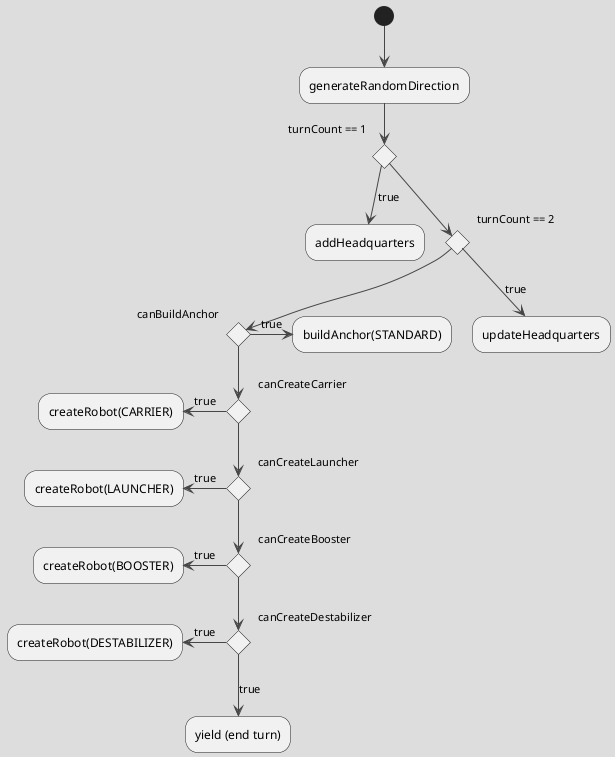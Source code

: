 @startuml "Headquarters-Strategy-proposed"

!theme toy 

(*) --> "generateRandomDirection"
if "turnCount == 1" then
  -->[true] "addHeadquarters" as a1
else
  if "turnCount == 2" then
    -->[true] "updateHeadquarters" as a3
  else
    if "canBuildAnchor" then
      -left->[true] "buildAnchor(STANDARD)"
    else
      ' while ("numFleetAmplifiersBuilt != 2")
          ' while ("canCreateAmplifier") 
            ' :Build Amplifier;            
          ' endwhile  
      ' endwhile  
      ' detach
      if "canCreateCarrier" then
        -left->[true] "createRobot(CARRIER)"
      else
        if "canCreateLauncher" then
          -left->[true] "createRobot(LAUNCHER)"
        else
          if "canCreateBooster" then
            -left->[true] "createRobot(BOOSTER)"
          else
            if "canCreateDestabilizer" then
              -left->[true] "createRobot(DESTABILIZER)"
            else
              -->[true] "yield (end turn)"
            endif
          endif
        endif
      endif
    endif
  endif
endif


' <style>
' .stereo {
'   BackgroundColor palegreen
' }
' </style>
' << stereo >>

' else

'   ->[false] "action 2"


' a3 --> if "last test" then
'   --> "action 7"
' else
'   -> "action 8"
' endif
@enduml

' (*) --> if "turnCount == 1" then

'   -->[true] "addHeadquarters"

'   if "turnCount == 2" then
'     -> "updateHeadquarters" as a3
'   else
'     if "canCreateCarrier" then
'       -left-> "createRobot(CARRIER)"
'     else
'       --> "action 6"
'     endif
'   endif

' else

'   ->[false] "action 2"

' endif

' a3 --> if "last test" then
'   --> "action 7"
' else
'   -> "action 8"
' endif
